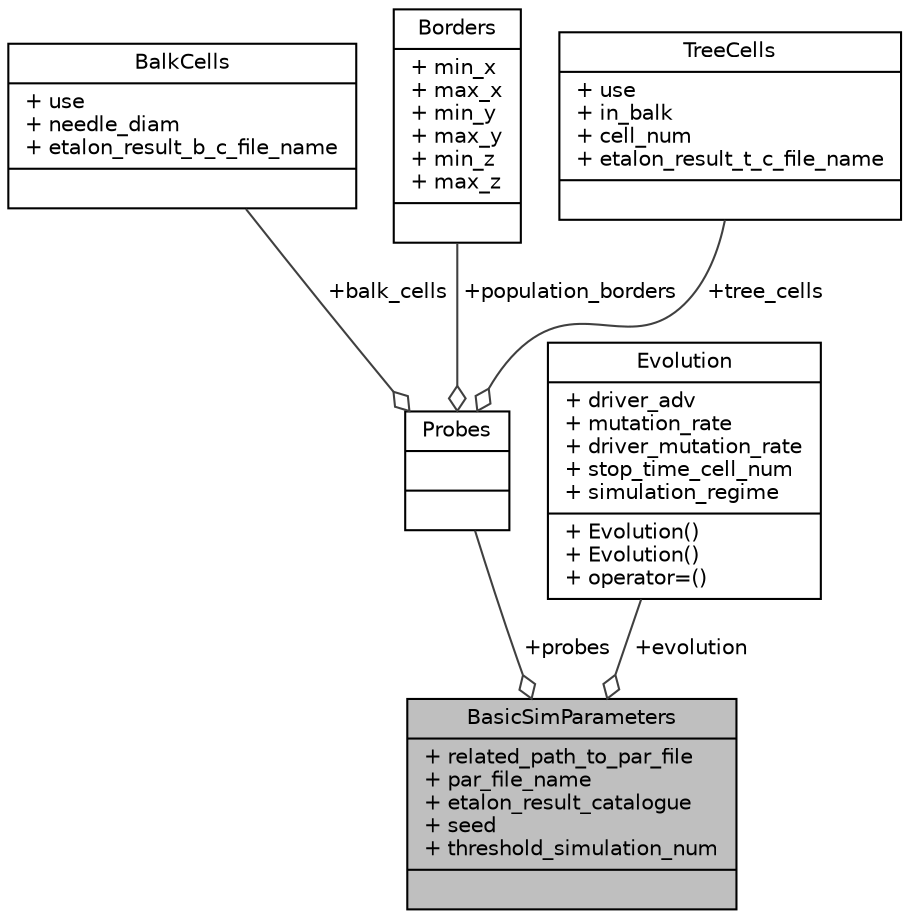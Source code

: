 digraph "BasicSimParameters"
{
  edge [fontname="Helvetica",fontsize="10",labelfontname="Helvetica",labelfontsize="10"];
  node [fontname="Helvetica",fontsize="10",shape=record];
  Node1 [label="{BasicSimParameters\n|+ related_path_to_par_file\l+ par_file_name\l+ etalon_result_catalogue\l+ seed\l+ threshold_simulation_num\l|}",height=0.2,width=0.4,color="black", fillcolor="grey75", style="filled", fontcolor="black"];
  Node2 -> Node1 [color="grey25",fontsize="10",style="solid",label=" +probes" ,arrowhead="odiamond",fontname="Helvetica"];
  Node2 [label="{Probes\n||}",height=0.2,width=0.4,color="black", fillcolor="white", style="filled",URL="$struct_probes.html"];
  Node3 -> Node2 [color="grey25",fontsize="10",style="solid",label=" +balk_cells" ,arrowhead="odiamond",fontname="Helvetica"];
  Node3 [label="{BalkCells\n|+ use\l+ needle_diam\l+ etalon_result_b_c_file_name\l|}",height=0.2,width=0.4,color="black", fillcolor="white", style="filled",URL="$struct_balk_cells.html"];
  Node4 -> Node2 [color="grey25",fontsize="10",style="solid",label=" +population_borders" ,arrowhead="odiamond",fontname="Helvetica"];
  Node4 [label="{Borders\n|+ min_x\l+ max_x\l+ min_y\l+ max_y\l+ min_z\l+ max_z\l|}",height=0.2,width=0.4,color="black", fillcolor="white", style="filled",URL="$struct_borders.html"];
  Node5 -> Node2 [color="grey25",fontsize="10",style="solid",label=" +tree_cells" ,arrowhead="odiamond",fontname="Helvetica"];
  Node5 [label="{TreeCells\n|+ use\l+ in_balk\l+ cell_num\l+ etalon_result_t_c_file_name\l|}",height=0.2,width=0.4,color="black", fillcolor="white", style="filled",URL="$struct_tree_cells.html"];
  Node6 -> Node1 [color="grey25",fontsize="10",style="solid",label=" +evolution" ,arrowhead="odiamond",fontname="Helvetica"];
  Node6 [label="{Evolution\n|+ driver_adv\l+ mutation_rate\l+ driver_mutation_rate\l+ stop_time_cell_num\l+ simulation_regime\l|+ Evolution()\l+ Evolution()\l+ operator=()\l}",height=0.2,width=0.4,color="black", fillcolor="white", style="filled",URL="$struct_evolution.html"];
}
